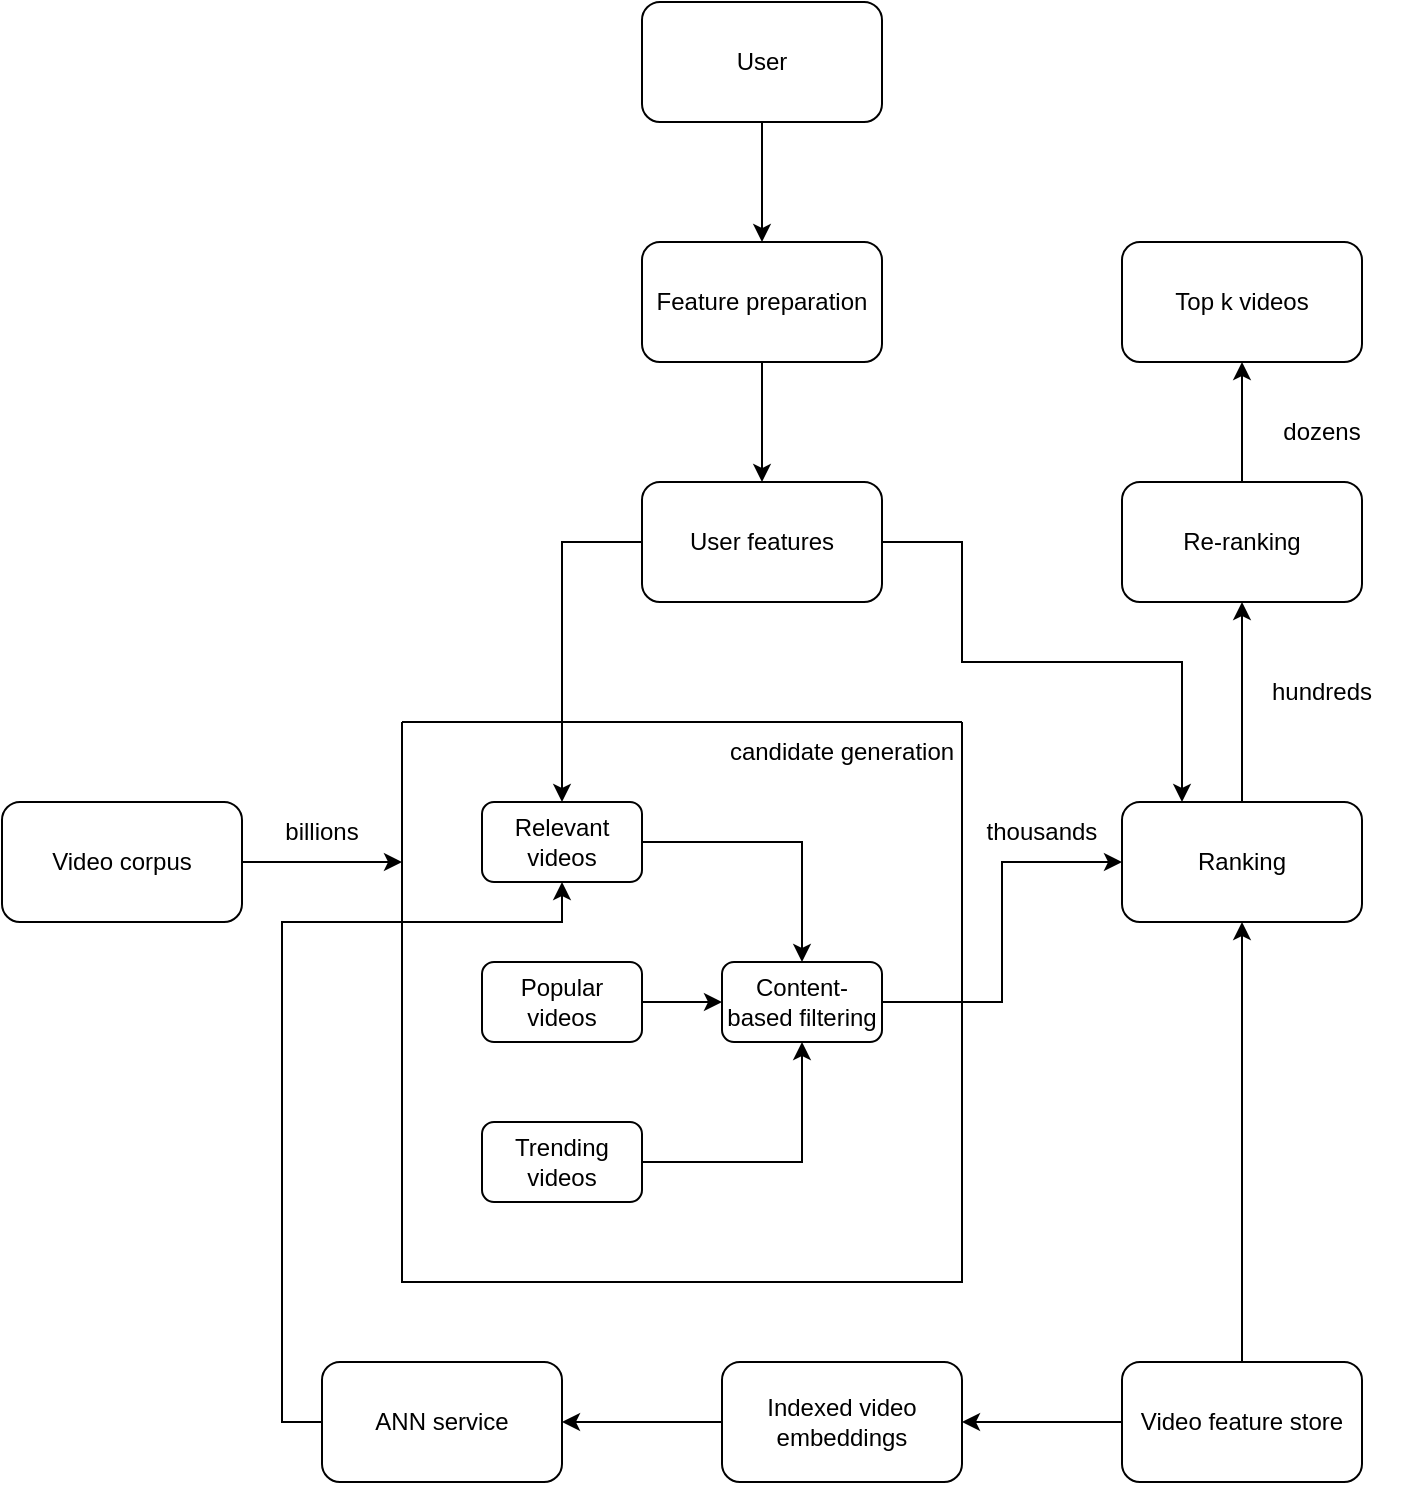 <mxfile version="23.0.1" type="device">
  <diagram id="JIO4U5yVURzNJD8ckPtT" name="Page-1">
    <mxGraphModel dx="882" dy="578" grid="1" gridSize="10" guides="1" tooltips="1" connect="1" arrows="1" fold="1" page="1" pageScale="1" pageWidth="850" pageHeight="1100" math="0" shadow="0">
      <root>
        <mxCell id="0" />
        <mxCell id="1" parent="0" />
        <mxCell id="jVAOY2Lbpxn42im7dIGs-4" style="edgeStyle=orthogonalEdgeStyle;rounded=0;orthogonalLoop=1;jettySize=auto;html=1;exitX=1;exitY=0.5;exitDx=0;exitDy=0;entryX=0;entryY=0.25;entryDx=0;entryDy=0;" parent="1" source="QQ5iUyurzTZGA6GbT3NC-1" target="jVAOY2Lbpxn42im7dIGs-1" edge="1">
          <mxGeometry relative="1" as="geometry" />
        </mxCell>
        <mxCell id="QQ5iUyurzTZGA6GbT3NC-1" value="Video corpus" style="rounded=1;whiteSpace=wrap;html=1;" parent="1" vertex="1">
          <mxGeometry x="40" y="440" width="120" height="60" as="geometry" />
        </mxCell>
        <mxCell id="D7wJQ47TmKwd4SI4p0gG-13" style="edgeStyle=orthogonalEdgeStyle;rounded=0;orthogonalLoop=1;jettySize=auto;html=1;exitX=0.5;exitY=0;exitDx=0;exitDy=0;entryX=0.5;entryY=1;entryDx=0;entryDy=0;" edge="1" parent="1" source="QQ5iUyurzTZGA6GbT3NC-3" target="QQ5iUyurzTZGA6GbT3NC-4">
          <mxGeometry relative="1" as="geometry" />
        </mxCell>
        <mxCell id="QQ5iUyurzTZGA6GbT3NC-3" value="Ranking" style="rounded=1;whiteSpace=wrap;html=1;" parent="1" vertex="1">
          <mxGeometry x="600" y="440" width="120" height="60" as="geometry" />
        </mxCell>
        <mxCell id="D7wJQ47TmKwd4SI4p0gG-14" style="edgeStyle=orthogonalEdgeStyle;rounded=0;orthogonalLoop=1;jettySize=auto;html=1;exitX=0.5;exitY=0;exitDx=0;exitDy=0;entryX=0.5;entryY=1;entryDx=0;entryDy=0;" edge="1" parent="1" source="QQ5iUyurzTZGA6GbT3NC-4" target="QQ5iUyurzTZGA6GbT3NC-14">
          <mxGeometry relative="1" as="geometry" />
        </mxCell>
        <mxCell id="QQ5iUyurzTZGA6GbT3NC-4" value="Re-ranking" style="rounded=1;whiteSpace=wrap;html=1;" parent="1" vertex="1">
          <mxGeometry x="600" y="280" width="120" height="60" as="geometry" />
        </mxCell>
        <mxCell id="D7wJQ47TmKwd4SI4p0gG-3" style="edgeStyle=orthogonalEdgeStyle;rounded=0;orthogonalLoop=1;jettySize=auto;html=1;exitX=0;exitY=0.5;exitDx=0;exitDy=0;entryX=0.5;entryY=0;entryDx=0;entryDy=0;" edge="1" parent="1" source="QQ5iUyurzTZGA6GbT3NC-5" target="QQ5iUyurzTZGA6GbT3NC-30">
          <mxGeometry relative="1" as="geometry" />
        </mxCell>
        <mxCell id="D7wJQ47TmKwd4SI4p0gG-12" style="edgeStyle=orthogonalEdgeStyle;rounded=0;orthogonalLoop=1;jettySize=auto;html=1;exitX=1;exitY=0.5;exitDx=0;exitDy=0;entryX=0.25;entryY=0;entryDx=0;entryDy=0;" edge="1" parent="1" source="QQ5iUyurzTZGA6GbT3NC-5" target="QQ5iUyurzTZGA6GbT3NC-3">
          <mxGeometry relative="1" as="geometry">
            <Array as="points">
              <mxPoint x="520" y="310" />
              <mxPoint x="520" y="370" />
              <mxPoint x="630" y="370" />
            </Array>
          </mxGeometry>
        </mxCell>
        <mxCell id="QQ5iUyurzTZGA6GbT3NC-5" value="User features" style="rounded=1;whiteSpace=wrap;html=1;" parent="1" vertex="1">
          <mxGeometry x="360" y="280" width="120" height="60" as="geometry" />
        </mxCell>
        <mxCell id="QQ5iUyurzTZGA6GbT3NC-15" style="edgeStyle=orthogonalEdgeStyle;rounded=0;orthogonalLoop=1;jettySize=auto;html=1;exitX=0.5;exitY=1;exitDx=0;exitDy=0;entryX=0.5;entryY=0;entryDx=0;entryDy=0;" parent="1" source="QQ5iUyurzTZGA6GbT3NC-6" target="QQ5iUyurzTZGA6GbT3NC-7" edge="1">
          <mxGeometry relative="1" as="geometry" />
        </mxCell>
        <mxCell id="QQ5iUyurzTZGA6GbT3NC-6" value="User" style="rounded=1;whiteSpace=wrap;html=1;" parent="1" vertex="1">
          <mxGeometry x="360" y="40" width="120" height="60" as="geometry" />
        </mxCell>
        <mxCell id="QQ5iUyurzTZGA6GbT3NC-16" style="edgeStyle=orthogonalEdgeStyle;rounded=0;orthogonalLoop=1;jettySize=auto;html=1;exitX=0.5;exitY=1;exitDx=0;exitDy=0;entryX=0.5;entryY=0;entryDx=0;entryDy=0;" parent="1" source="QQ5iUyurzTZGA6GbT3NC-7" target="QQ5iUyurzTZGA6GbT3NC-5" edge="1">
          <mxGeometry relative="1" as="geometry" />
        </mxCell>
        <mxCell id="QQ5iUyurzTZGA6GbT3NC-7" value="Feature preparation" style="rounded=1;whiteSpace=wrap;html=1;" parent="1" vertex="1">
          <mxGeometry x="360" y="160" width="120" height="60" as="geometry" />
        </mxCell>
        <mxCell id="D7wJQ47TmKwd4SI4p0gG-15" style="edgeStyle=orthogonalEdgeStyle;rounded=0;orthogonalLoop=1;jettySize=auto;html=1;exitX=0.5;exitY=0;exitDx=0;exitDy=0;" edge="1" parent="1" source="QQ5iUyurzTZGA6GbT3NC-11" target="QQ5iUyurzTZGA6GbT3NC-3">
          <mxGeometry relative="1" as="geometry" />
        </mxCell>
        <mxCell id="D7wJQ47TmKwd4SI4p0gG-17" style="edgeStyle=orthogonalEdgeStyle;rounded=0;orthogonalLoop=1;jettySize=auto;html=1;exitX=0;exitY=0.5;exitDx=0;exitDy=0;entryX=1;entryY=0.5;entryDx=0;entryDy=0;" edge="1" parent="1" source="QQ5iUyurzTZGA6GbT3NC-11" target="QQ5iUyurzTZGA6GbT3NC-42">
          <mxGeometry relative="1" as="geometry" />
        </mxCell>
        <mxCell id="QQ5iUyurzTZGA6GbT3NC-11" value="Video feature store" style="rounded=1;whiteSpace=wrap;html=1;" parent="1" vertex="1">
          <mxGeometry x="600" y="720" width="120" height="60" as="geometry" />
        </mxCell>
        <mxCell id="QQ5iUyurzTZGA6GbT3NC-14" value="Top k videos" style="rounded=1;whiteSpace=wrap;html=1;" parent="1" vertex="1">
          <mxGeometry x="600" y="160" width="120" height="60" as="geometry" />
        </mxCell>
        <mxCell id="QQ5iUyurzTZGA6GbT3NC-21" value="billions" style="text;html=1;strokeColor=none;fillColor=none;align=center;verticalAlign=middle;whiteSpace=wrap;rounded=0;" parent="1" vertex="1">
          <mxGeometry x="160" y="440" width="80" height="30" as="geometry" />
        </mxCell>
        <mxCell id="QQ5iUyurzTZGA6GbT3NC-24" value="thousands" style="text;html=1;strokeColor=none;fillColor=none;align=center;verticalAlign=middle;whiteSpace=wrap;rounded=0;" parent="1" vertex="1">
          <mxGeometry x="520" y="440" width="80" height="30" as="geometry" />
        </mxCell>
        <mxCell id="QQ5iUyurzTZGA6GbT3NC-26" value="hundreds" style="text;html=1;strokeColor=none;fillColor=none;align=center;verticalAlign=middle;whiteSpace=wrap;rounded=0;" parent="1" vertex="1">
          <mxGeometry x="660" y="370" width="80" height="30" as="geometry" />
        </mxCell>
        <mxCell id="QQ5iUyurzTZGA6GbT3NC-27" value="dozens" style="text;html=1;strokeColor=none;fillColor=none;align=center;verticalAlign=middle;whiteSpace=wrap;rounded=0;" parent="1" vertex="1">
          <mxGeometry x="660" y="240" width="80" height="30" as="geometry" />
        </mxCell>
        <mxCell id="D7wJQ47TmKwd4SI4p0gG-16" style="edgeStyle=orthogonalEdgeStyle;rounded=0;orthogonalLoop=1;jettySize=auto;html=1;exitX=0;exitY=0.5;exitDx=0;exitDy=0;entryX=0.5;entryY=1;entryDx=0;entryDy=0;" edge="1" parent="1" source="QQ5iUyurzTZGA6GbT3NC-40" target="QQ5iUyurzTZGA6GbT3NC-30">
          <mxGeometry relative="1" as="geometry">
            <Array as="points">
              <mxPoint x="180" y="750" />
              <mxPoint x="180" y="500" />
              <mxPoint x="320" y="500" />
            </Array>
          </mxGeometry>
        </mxCell>
        <mxCell id="QQ5iUyurzTZGA6GbT3NC-40" value="ANN service" style="rounded=1;whiteSpace=wrap;html=1;" parent="1" vertex="1">
          <mxGeometry x="200" y="720" width="120" height="60" as="geometry" />
        </mxCell>
        <mxCell id="D7wJQ47TmKwd4SI4p0gG-18" style="edgeStyle=orthogonalEdgeStyle;rounded=0;orthogonalLoop=1;jettySize=auto;html=1;exitX=0;exitY=0.5;exitDx=0;exitDy=0;entryX=1;entryY=0.5;entryDx=0;entryDy=0;" edge="1" parent="1" source="QQ5iUyurzTZGA6GbT3NC-42" target="QQ5iUyurzTZGA6GbT3NC-40">
          <mxGeometry relative="1" as="geometry" />
        </mxCell>
        <mxCell id="QQ5iUyurzTZGA6GbT3NC-42" value="Indexed video embeddings" style="rounded=1;whiteSpace=wrap;html=1;" parent="1" vertex="1">
          <mxGeometry x="400" y="720" width="120" height="60" as="geometry" />
        </mxCell>
        <mxCell id="jVAOY2Lbpxn42im7dIGs-1" value="" style="swimlane;startSize=0;" parent="1" vertex="1">
          <mxGeometry x="240" y="400" width="280" height="280" as="geometry" />
        </mxCell>
        <mxCell id="D7wJQ47TmKwd4SI4p0gG-4" style="edgeStyle=orthogonalEdgeStyle;rounded=0;orthogonalLoop=1;jettySize=auto;html=1;exitX=1;exitY=0.5;exitDx=0;exitDy=0;" edge="1" parent="jVAOY2Lbpxn42im7dIGs-1" source="QQ5iUyurzTZGA6GbT3NC-30" target="D7wJQ47TmKwd4SI4p0gG-2">
          <mxGeometry relative="1" as="geometry" />
        </mxCell>
        <mxCell id="QQ5iUyurzTZGA6GbT3NC-30" value="Relevant videos" style="rounded=1;whiteSpace=wrap;html=1;" parent="jVAOY2Lbpxn42im7dIGs-1" vertex="1">
          <mxGeometry x="40" y="40" width="80" height="40" as="geometry" />
        </mxCell>
        <mxCell id="D7wJQ47TmKwd4SI4p0gG-5" style="edgeStyle=orthogonalEdgeStyle;rounded=0;orthogonalLoop=1;jettySize=auto;html=1;exitX=1;exitY=0.5;exitDx=0;exitDy=0;entryX=0;entryY=0.5;entryDx=0;entryDy=0;" edge="1" parent="jVAOY2Lbpxn42im7dIGs-1" source="QQ5iUyurzTZGA6GbT3NC-31" target="D7wJQ47TmKwd4SI4p0gG-2">
          <mxGeometry relative="1" as="geometry" />
        </mxCell>
        <mxCell id="QQ5iUyurzTZGA6GbT3NC-31" value="Popular videos" style="rounded=1;whiteSpace=wrap;html=1;" parent="jVAOY2Lbpxn42im7dIGs-1" vertex="1">
          <mxGeometry x="40" y="120" width="80" height="40" as="geometry" />
        </mxCell>
        <mxCell id="D7wJQ47TmKwd4SI4p0gG-6" style="edgeStyle=orthogonalEdgeStyle;rounded=0;orthogonalLoop=1;jettySize=auto;html=1;exitX=1;exitY=0.5;exitDx=0;exitDy=0;" edge="1" parent="jVAOY2Lbpxn42im7dIGs-1" source="QQ5iUyurzTZGA6GbT3NC-32" target="D7wJQ47TmKwd4SI4p0gG-2">
          <mxGeometry relative="1" as="geometry" />
        </mxCell>
        <mxCell id="QQ5iUyurzTZGA6GbT3NC-32" value="Trending videos" style="rounded=1;whiteSpace=wrap;html=1;" parent="jVAOY2Lbpxn42im7dIGs-1" vertex="1">
          <mxGeometry x="40" y="200" width="80" height="40" as="geometry" />
        </mxCell>
        <mxCell id="jVAOY2Lbpxn42im7dIGs-7" value="candidate generation" style="text;html=1;strokeColor=none;fillColor=none;align=center;verticalAlign=middle;whiteSpace=wrap;rounded=0;" parent="jVAOY2Lbpxn42im7dIGs-1" vertex="1">
          <mxGeometry x="160" width="120" height="30" as="geometry" />
        </mxCell>
        <mxCell id="D7wJQ47TmKwd4SI4p0gG-2" value="Content-based filtering" style="rounded=1;whiteSpace=wrap;html=1;" vertex="1" parent="jVAOY2Lbpxn42im7dIGs-1">
          <mxGeometry x="160" y="120" width="80" height="40" as="geometry" />
        </mxCell>
        <mxCell id="D7wJQ47TmKwd4SI4p0gG-9" style="edgeStyle=orthogonalEdgeStyle;rounded=0;orthogonalLoop=1;jettySize=auto;html=1;exitX=1;exitY=0.5;exitDx=0;exitDy=0;entryX=0;entryY=0.5;entryDx=0;entryDy=0;" edge="1" parent="1" source="D7wJQ47TmKwd4SI4p0gG-2" target="QQ5iUyurzTZGA6GbT3NC-3">
          <mxGeometry relative="1" as="geometry" />
        </mxCell>
      </root>
    </mxGraphModel>
  </diagram>
</mxfile>
